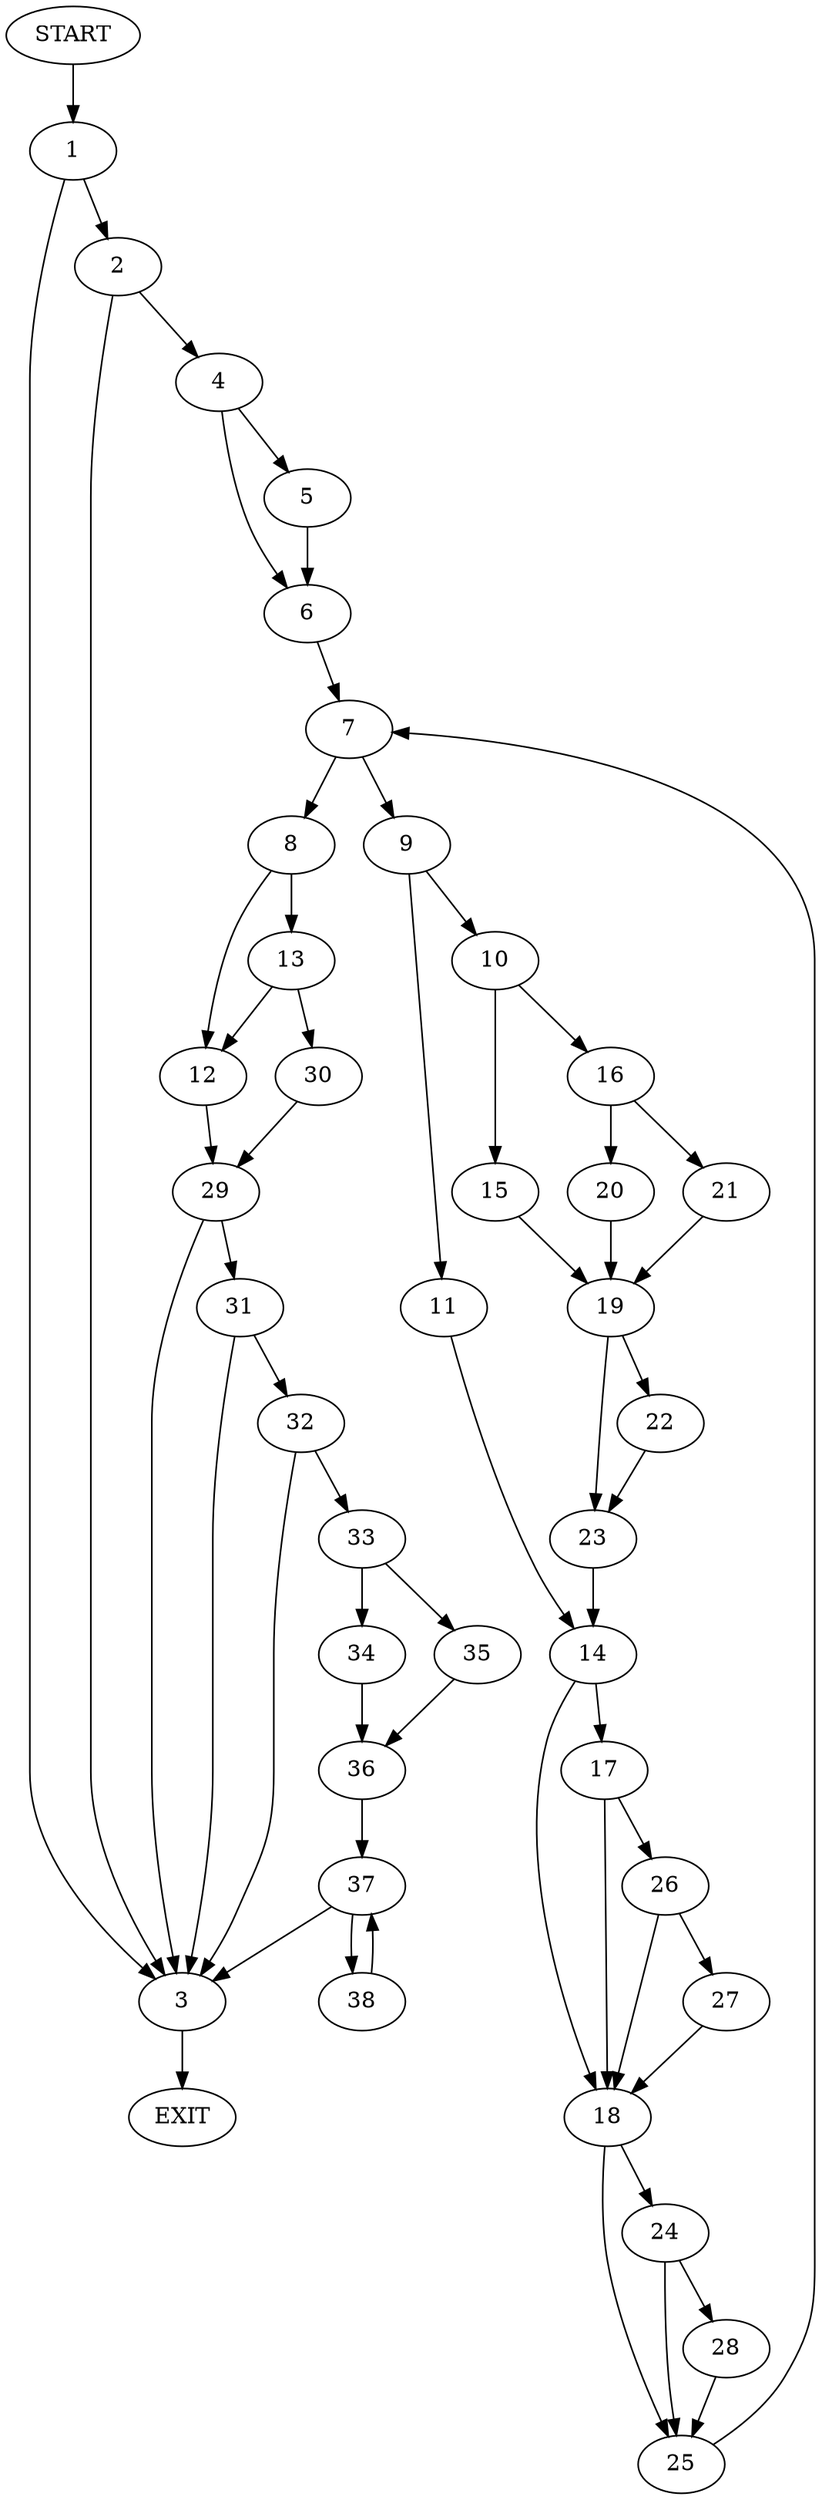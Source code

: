 digraph {
0 [label="START"]
39 [label="EXIT"]
0 -> 1
1 -> 2
1 -> 3
3 -> 39
2 -> 4
2 -> 3
4 -> 5
4 -> 6
5 -> 6
6 -> 7
7 -> 8
7 -> 9
9 -> 10
9 -> 11
8 -> 12
8 -> 13
11 -> 14
10 -> 15
10 -> 16
14 -> 17
14 -> 18
15 -> 19
16 -> 20
16 -> 21
19 -> 22
19 -> 23
21 -> 19
20 -> 19
22 -> 23
23 -> 14
18 -> 24
18 -> 25
17 -> 26
17 -> 18
26 -> 27
26 -> 18
27 -> 18
25 -> 7
24 -> 28
24 -> 25
28 -> 25
12 -> 29
13 -> 30
13 -> 12
30 -> 29
29 -> 31
29 -> 3
31 -> 32
31 -> 3
32 -> 33
32 -> 3
33 -> 34
33 -> 35
35 -> 36
34 -> 36
36 -> 37
37 -> 38
37 -> 3
38 -> 37
}
